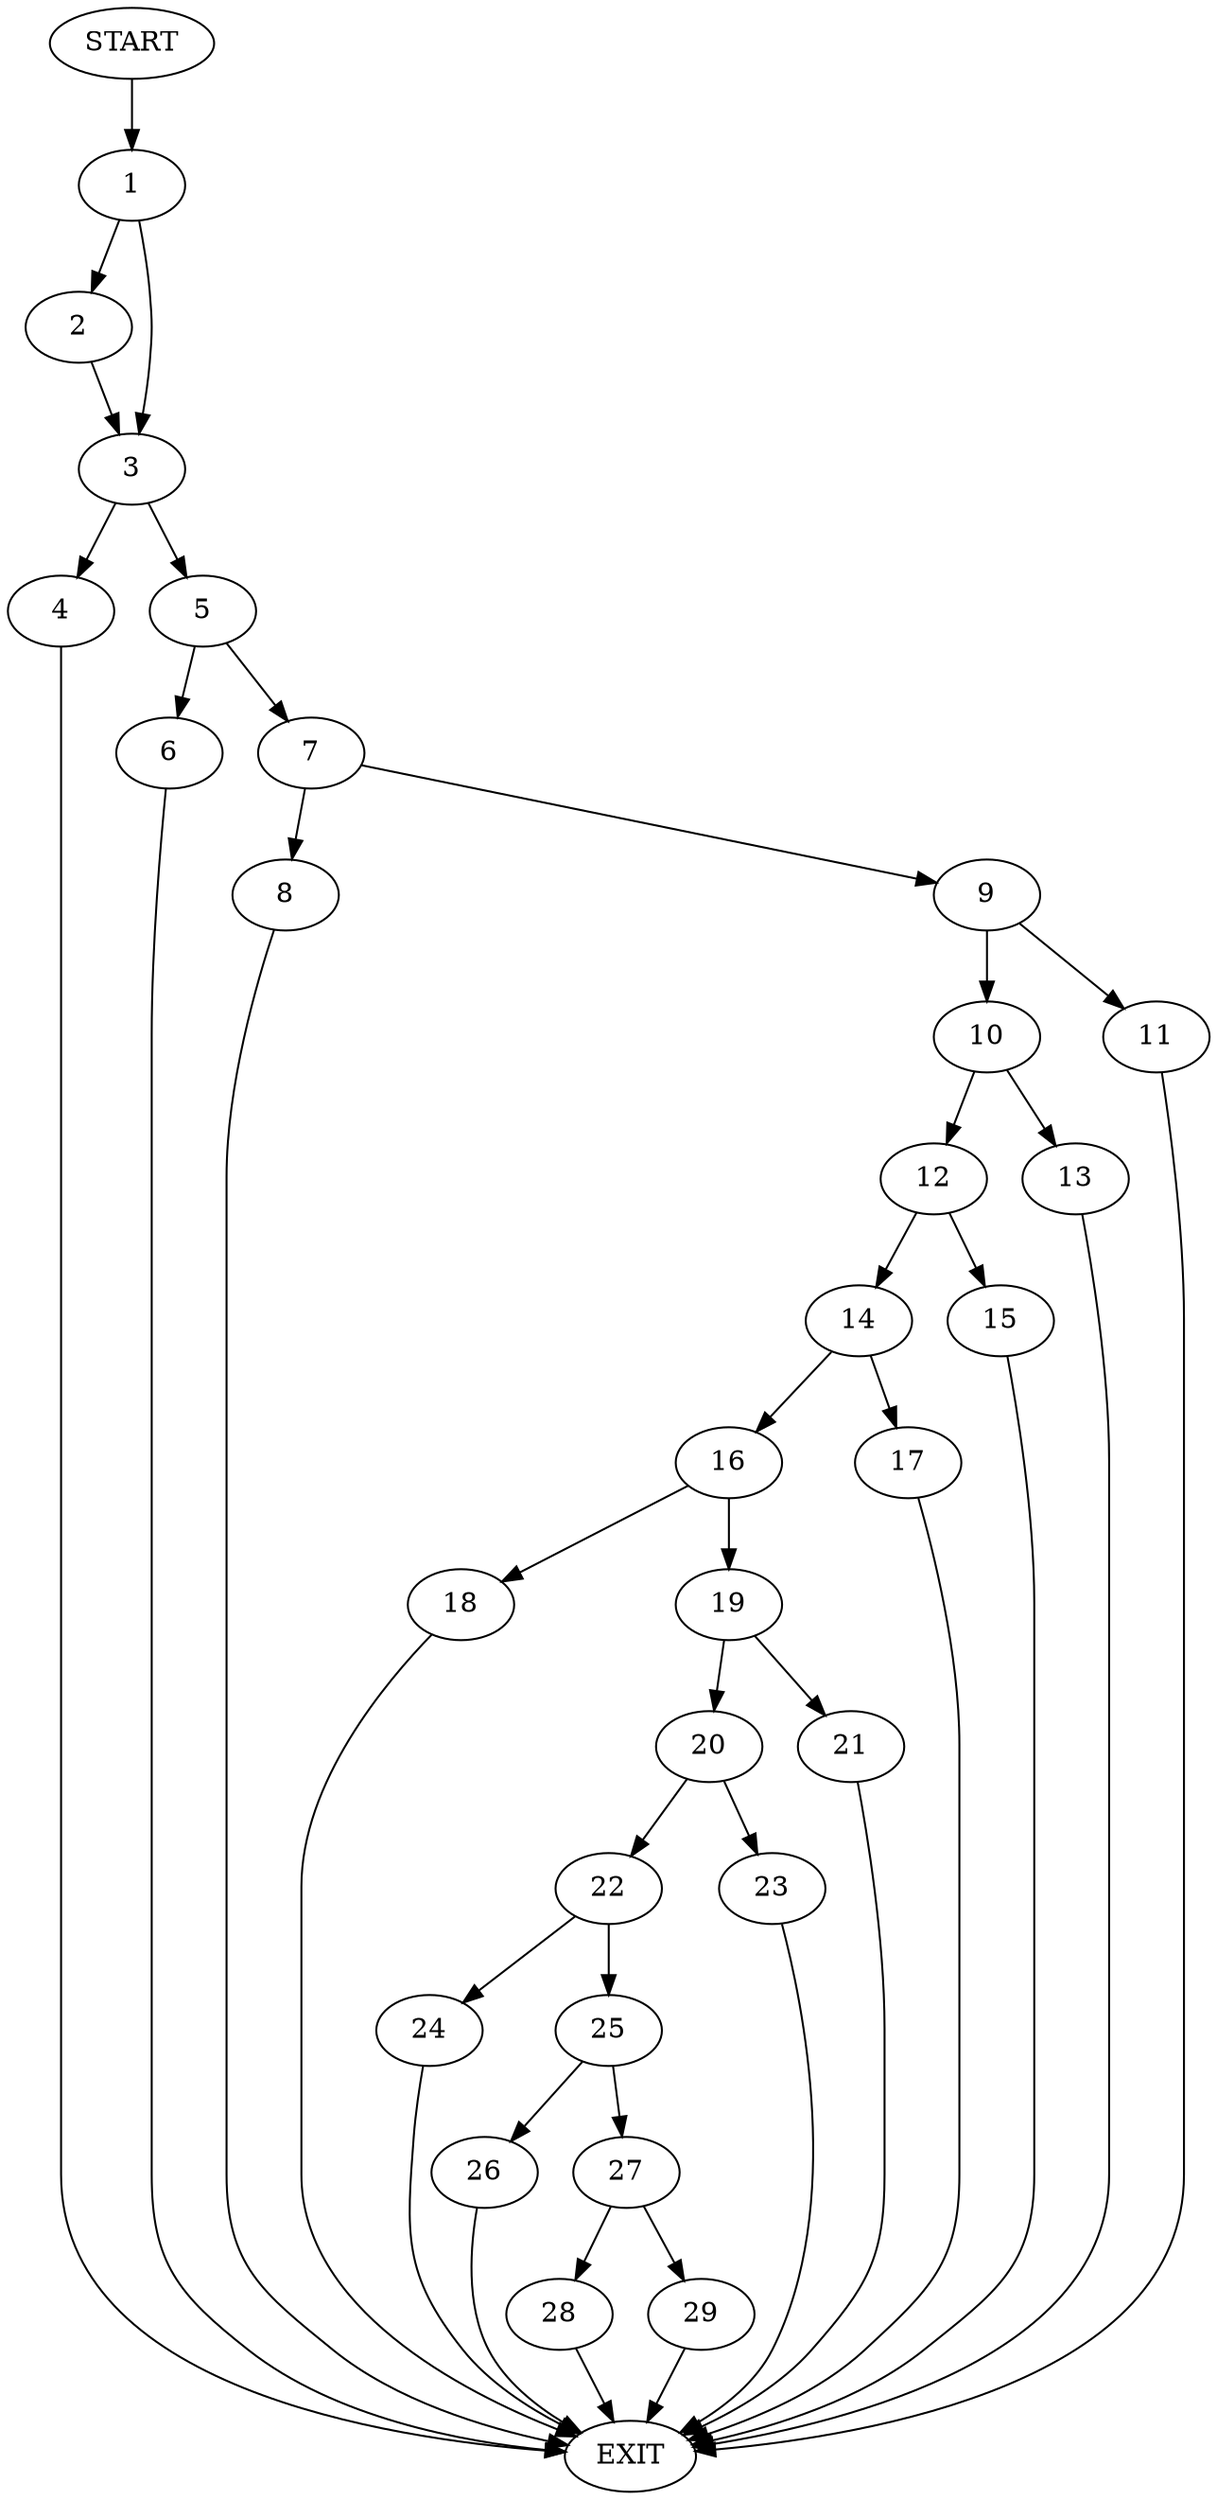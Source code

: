 digraph {
0 [label="START"]
30 [label="EXIT"]
0 -> 1
1 -> 2
1 -> 3
3 -> 4
3 -> 5
2 -> 3
5 -> 6
5 -> 7
4 -> 30
6 -> 30
7 -> 8
7 -> 9
8 -> 30
9 -> 10
9 -> 11
11 -> 30
10 -> 12
10 -> 13
13 -> 30
12 -> 14
12 -> 15
14 -> 16
14 -> 17
15 -> 30
17 -> 30
16 -> 18
16 -> 19
18 -> 30
19 -> 20
19 -> 21
20 -> 22
20 -> 23
21 -> 30
22 -> 24
22 -> 25
23 -> 30
24 -> 30
25 -> 26
25 -> 27
26 -> 30
27 -> 28
27 -> 29
28 -> 30
29 -> 30
}
